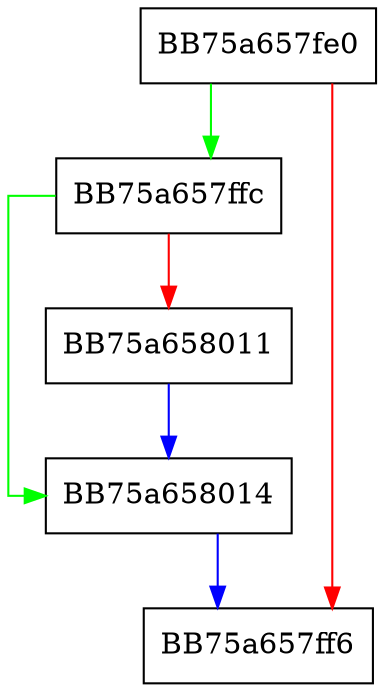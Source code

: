 digraph get_BB_extra_flags {
  node [shape="box"];
  graph [splines=ortho];
  BB75a657fe0 -> BB75a657ffc [color="green"];
  BB75a657fe0 -> BB75a657ff6 [color="red"];
  BB75a657ffc -> BB75a658014 [color="green"];
  BB75a657ffc -> BB75a658011 [color="red"];
  BB75a658011 -> BB75a658014 [color="blue"];
  BB75a658014 -> BB75a657ff6 [color="blue"];
}